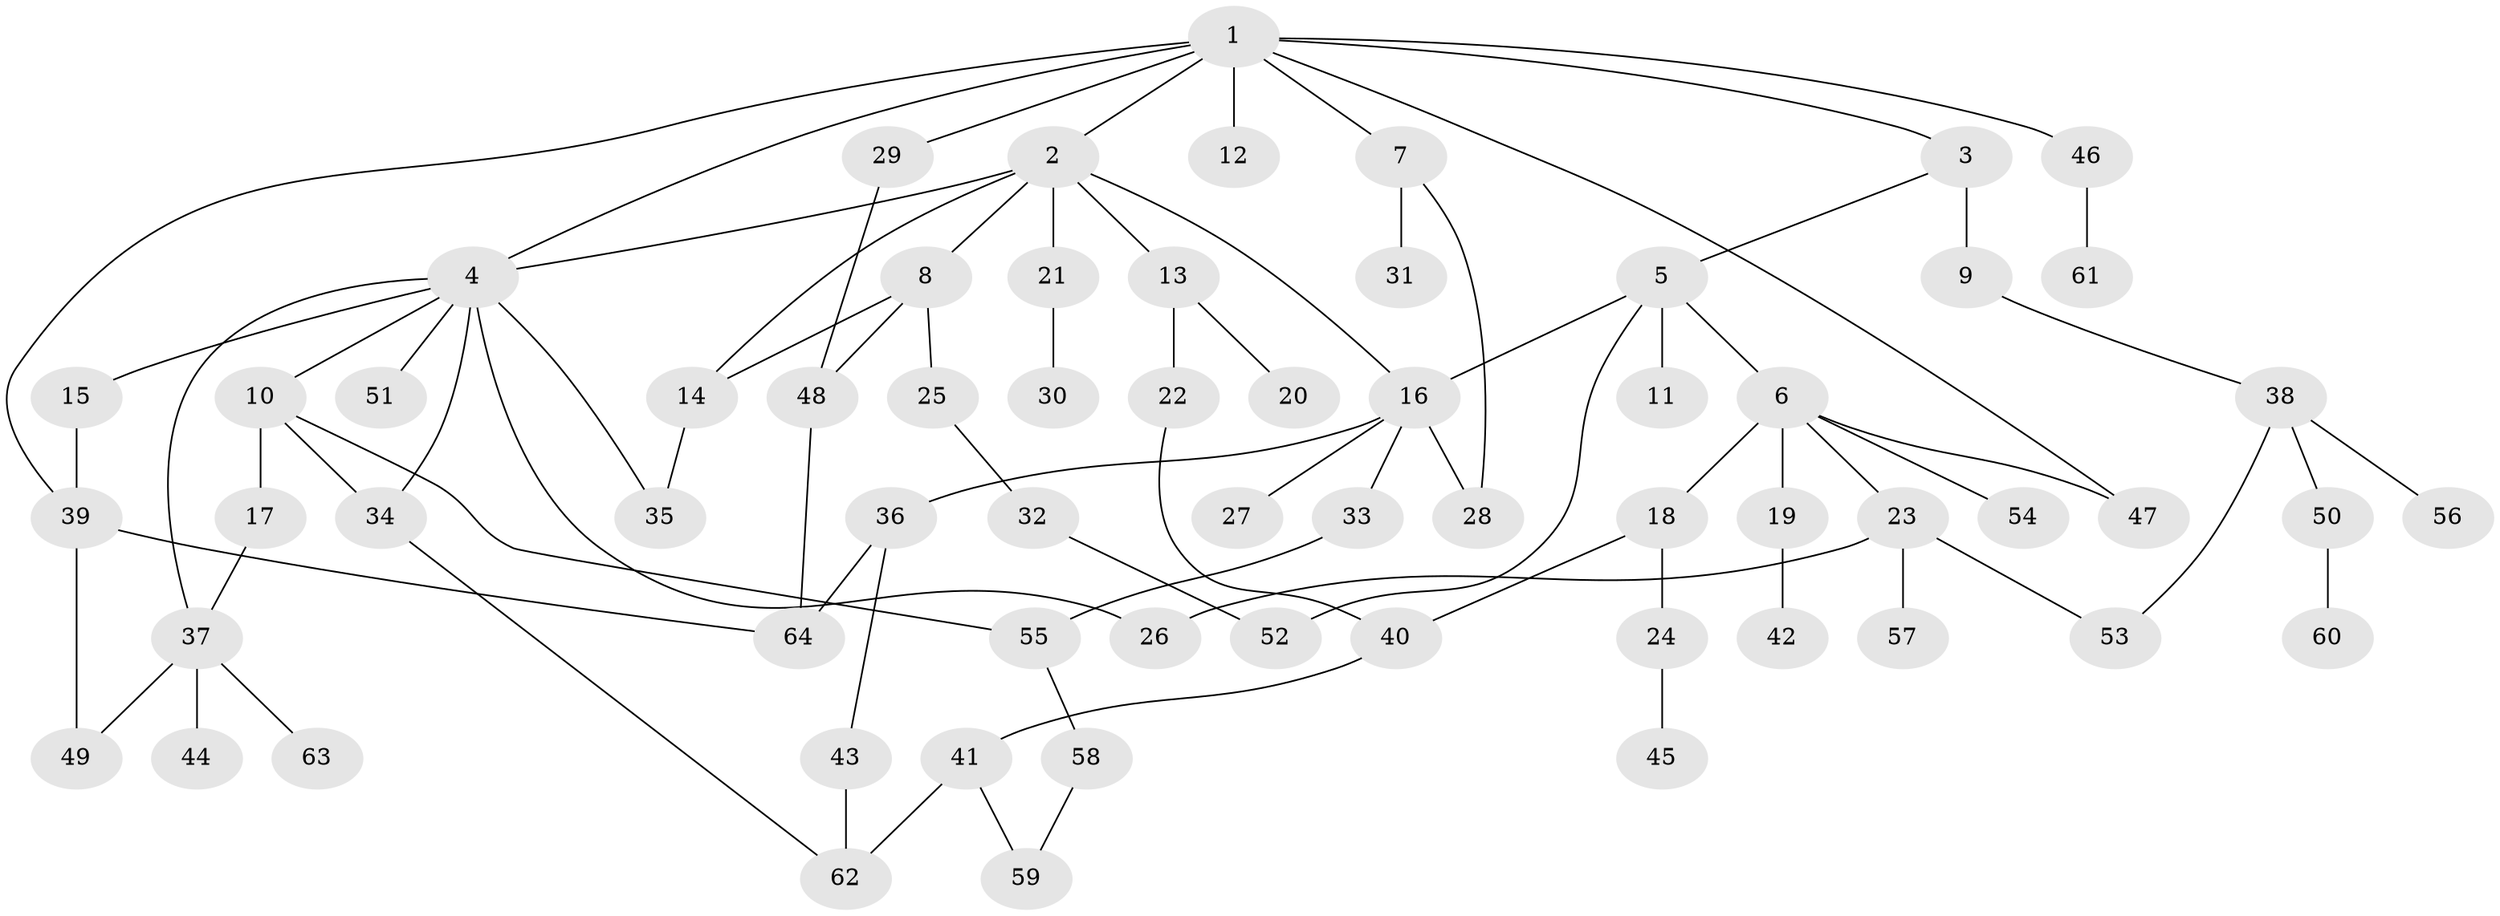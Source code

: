 // Generated by graph-tools (version 1.1) at 2025/01/03/09/25 03:01:02]
// undirected, 64 vertices, 84 edges
graph export_dot {
graph [start="1"]
  node [color=gray90,style=filled];
  1;
  2;
  3;
  4;
  5;
  6;
  7;
  8;
  9;
  10;
  11;
  12;
  13;
  14;
  15;
  16;
  17;
  18;
  19;
  20;
  21;
  22;
  23;
  24;
  25;
  26;
  27;
  28;
  29;
  30;
  31;
  32;
  33;
  34;
  35;
  36;
  37;
  38;
  39;
  40;
  41;
  42;
  43;
  44;
  45;
  46;
  47;
  48;
  49;
  50;
  51;
  52;
  53;
  54;
  55;
  56;
  57;
  58;
  59;
  60;
  61;
  62;
  63;
  64;
  1 -- 2;
  1 -- 3;
  1 -- 7;
  1 -- 12;
  1 -- 29;
  1 -- 46;
  1 -- 47;
  1 -- 4;
  1 -- 39;
  2 -- 4;
  2 -- 8;
  2 -- 13;
  2 -- 14;
  2 -- 16;
  2 -- 21;
  3 -- 5;
  3 -- 9;
  4 -- 10;
  4 -- 15;
  4 -- 26;
  4 -- 34;
  4 -- 35;
  4 -- 51;
  4 -- 37;
  5 -- 6;
  5 -- 11;
  5 -- 16;
  5 -- 52;
  6 -- 18;
  6 -- 19;
  6 -- 23;
  6 -- 54;
  6 -- 47;
  7 -- 31;
  7 -- 28;
  8 -- 25;
  8 -- 48;
  8 -- 14;
  9 -- 38;
  10 -- 17;
  10 -- 34;
  10 -- 55;
  13 -- 20;
  13 -- 22;
  14 -- 35;
  15 -- 39;
  16 -- 27;
  16 -- 28;
  16 -- 33;
  16 -- 36;
  17 -- 37;
  18 -- 24;
  18 -- 40;
  19 -- 42;
  21 -- 30;
  22 -- 40;
  23 -- 57;
  23 -- 53;
  23 -- 26;
  24 -- 45;
  25 -- 32;
  29 -- 48;
  32 -- 52;
  33 -- 55;
  34 -- 62;
  36 -- 43;
  36 -- 64;
  37 -- 44;
  37 -- 63;
  37 -- 49;
  38 -- 50;
  38 -- 53;
  38 -- 56;
  39 -- 49;
  39 -- 64;
  40 -- 41;
  41 -- 59;
  41 -- 62;
  43 -- 62;
  46 -- 61;
  48 -- 64;
  50 -- 60;
  55 -- 58;
  58 -- 59;
}
